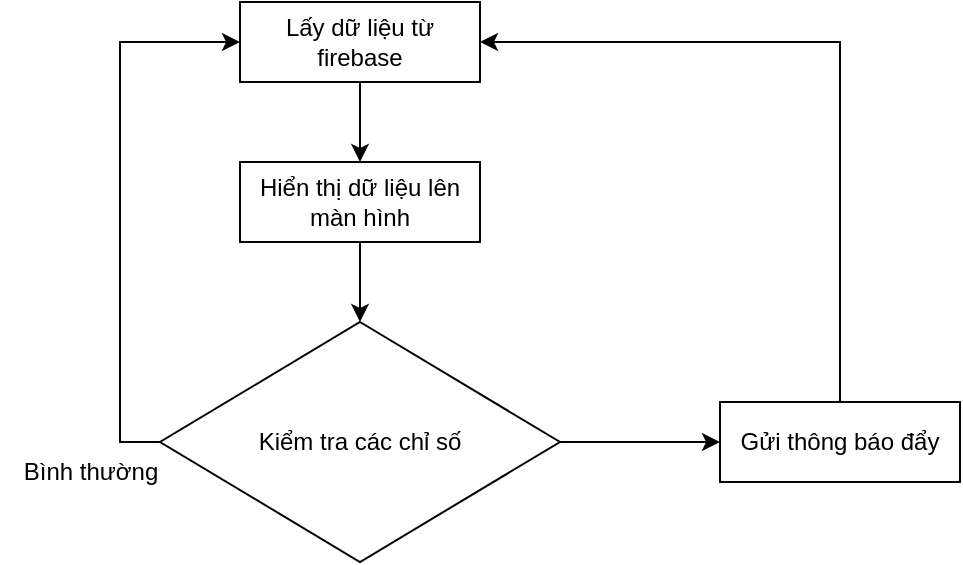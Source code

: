 <mxfile version="24.8.3">
  <diagram name="Trang-1" id="EYRnnLp1M4ovaH2uKZS4">
    <mxGraphModel dx="1050" dy="603" grid="0" gridSize="10" guides="1" tooltips="1" connect="1" arrows="1" fold="1" page="1" pageScale="1" pageWidth="1169" pageHeight="827" math="0" shadow="0">
      <root>
        <mxCell id="0" />
        <mxCell id="1" parent="0" />
        <mxCell id="0kkNkf35LYRXYgW7FDWw-3" style="edgeStyle=orthogonalEdgeStyle;rounded=0;orthogonalLoop=1;jettySize=auto;html=1;exitX=0.5;exitY=1;exitDx=0;exitDy=0;entryX=0.5;entryY=0;entryDx=0;entryDy=0;" edge="1" parent="1" source="0kkNkf35LYRXYgW7FDWw-1" target="0kkNkf35LYRXYgW7FDWw-2">
          <mxGeometry relative="1" as="geometry" />
        </mxCell>
        <mxCell id="0kkNkf35LYRXYgW7FDWw-1" value="Lấy dữ liệu từ firebase" style="rounded=0;whiteSpace=wrap;html=1;" vertex="1" parent="1">
          <mxGeometry x="400" y="120" width="120" height="40" as="geometry" />
        </mxCell>
        <mxCell id="0kkNkf35LYRXYgW7FDWw-6" style="edgeStyle=orthogonalEdgeStyle;rounded=0;orthogonalLoop=1;jettySize=auto;html=1;exitX=0.5;exitY=1;exitDx=0;exitDy=0;entryX=0.5;entryY=0;entryDx=0;entryDy=0;" edge="1" parent="1" source="0kkNkf35LYRXYgW7FDWw-2" target="0kkNkf35LYRXYgW7FDWw-5">
          <mxGeometry relative="1" as="geometry" />
        </mxCell>
        <mxCell id="0kkNkf35LYRXYgW7FDWw-2" value="Hiển thị dữ liệu lên màn hình" style="rounded=0;whiteSpace=wrap;html=1;" vertex="1" parent="1">
          <mxGeometry x="400" y="200" width="120" height="40" as="geometry" />
        </mxCell>
        <mxCell id="0kkNkf35LYRXYgW7FDWw-7" style="edgeStyle=orthogonalEdgeStyle;rounded=0;orthogonalLoop=1;jettySize=auto;html=1;exitX=0;exitY=0.5;exitDx=0;exitDy=0;entryX=0;entryY=0.5;entryDx=0;entryDy=0;" edge="1" parent="1" source="0kkNkf35LYRXYgW7FDWw-5" target="0kkNkf35LYRXYgW7FDWw-1">
          <mxGeometry relative="1" as="geometry" />
        </mxCell>
        <mxCell id="0kkNkf35LYRXYgW7FDWw-10" style="edgeStyle=orthogonalEdgeStyle;rounded=0;orthogonalLoop=1;jettySize=auto;html=1;exitX=1;exitY=0.5;exitDx=0;exitDy=0;entryX=0;entryY=0.5;entryDx=0;entryDy=0;" edge="1" parent="1" source="0kkNkf35LYRXYgW7FDWw-5" target="0kkNkf35LYRXYgW7FDWw-9">
          <mxGeometry relative="1" as="geometry" />
        </mxCell>
        <mxCell id="0kkNkf35LYRXYgW7FDWw-5" value="Kiểm tra các chỉ số" style="rhombus;whiteSpace=wrap;html=1;" vertex="1" parent="1">
          <mxGeometry x="360" y="280" width="200" height="120" as="geometry" />
        </mxCell>
        <mxCell id="0kkNkf35LYRXYgW7FDWw-8" value="Bình thường" style="text;html=1;align=center;verticalAlign=middle;resizable=0;points=[];autosize=1;strokeColor=none;fillColor=none;" vertex="1" parent="1">
          <mxGeometry x="280" y="340" width="90" height="30" as="geometry" />
        </mxCell>
        <mxCell id="0kkNkf35LYRXYgW7FDWw-11" style="edgeStyle=orthogonalEdgeStyle;rounded=0;orthogonalLoop=1;jettySize=auto;html=1;exitX=0.5;exitY=0;exitDx=0;exitDy=0;entryX=1;entryY=0.5;entryDx=0;entryDy=0;" edge="1" parent="1" source="0kkNkf35LYRXYgW7FDWw-9" target="0kkNkf35LYRXYgW7FDWw-1">
          <mxGeometry relative="1" as="geometry" />
        </mxCell>
        <mxCell id="0kkNkf35LYRXYgW7FDWw-9" value="Gửi thông báo đẩy" style="rounded=0;whiteSpace=wrap;html=1;" vertex="1" parent="1">
          <mxGeometry x="640" y="320" width="120" height="40" as="geometry" />
        </mxCell>
      </root>
    </mxGraphModel>
  </diagram>
</mxfile>

